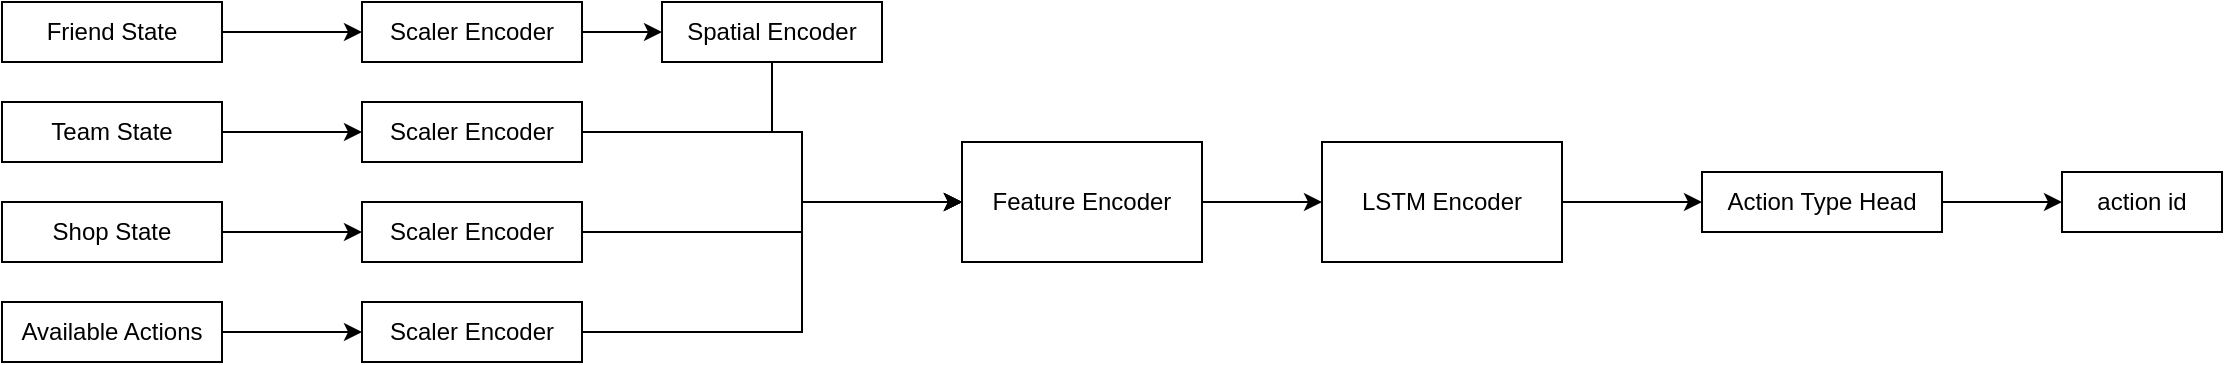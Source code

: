 <mxfile>
    <diagram id="KjKdVDct6jfivgYrSqO5" name="Page-1">
        <mxGraphModel dx="1623" dy="987" grid="1" gridSize="10" guides="1" tooltips="1" connect="1" arrows="1" fold="1" page="1" pageScale="1" pageWidth="850" pageHeight="1100" math="0" shadow="0">
            <root>
                <mxCell id="0"/>
                <mxCell id="1" parent="0"/>
                <mxCell id="15" style="edgeStyle=none;html=1;entryX=0;entryY=0.5;entryDx=0;entryDy=0;" edge="1" parent="1" source="2" target="8">
                    <mxGeometry relative="1" as="geometry"/>
                </mxCell>
                <mxCell id="2" value="Friend State" style="rounded=0;whiteSpace=wrap;html=1;" vertex="1" parent="1">
                    <mxGeometry x="200" y="360" width="110" height="30" as="geometry"/>
                </mxCell>
                <mxCell id="16" style="edgeStyle=none;html=1;entryX=0;entryY=0.5;entryDx=0;entryDy=0;" edge="1" parent="1" source="3" target="9">
                    <mxGeometry relative="1" as="geometry"/>
                </mxCell>
                <mxCell id="3" value="Team State" style="rounded=0;whiteSpace=wrap;html=1;" vertex="1" parent="1">
                    <mxGeometry x="200" y="410" width="110" height="30" as="geometry"/>
                </mxCell>
                <mxCell id="17" style="edgeStyle=none;html=1;entryX=0;entryY=0.5;entryDx=0;entryDy=0;" edge="1" parent="1" source="4" target="10">
                    <mxGeometry relative="1" as="geometry"/>
                </mxCell>
                <mxCell id="4" value="Shop State" style="rounded=0;whiteSpace=wrap;html=1;" vertex="1" parent="1">
                    <mxGeometry x="200" y="460" width="110" height="30" as="geometry"/>
                </mxCell>
                <mxCell id="18" style="edgeStyle=none;html=1;entryX=0;entryY=0.5;entryDx=0;entryDy=0;" edge="1" parent="1" source="5" target="11">
                    <mxGeometry relative="1" as="geometry"/>
                </mxCell>
                <mxCell id="5" value="Available Actions" style="rounded=0;whiteSpace=wrap;html=1;" vertex="1" parent="1">
                    <mxGeometry x="200" y="510" width="110" height="30" as="geometry"/>
                </mxCell>
                <mxCell id="19" style="edgeStyle=none;html=1;" edge="1" parent="1" source="8" target="12">
                    <mxGeometry relative="1" as="geometry"/>
                </mxCell>
                <mxCell id="8" value="Scaler Encoder" style="rounded=0;whiteSpace=wrap;html=1;" vertex="1" parent="1">
                    <mxGeometry x="380" y="360" width="110" height="30" as="geometry"/>
                </mxCell>
                <mxCell id="21" style="edgeStyle=none;html=1;entryX=0;entryY=0.5;entryDx=0;entryDy=0;rounded=0;" edge="1" parent="1" source="9" target="14">
                    <mxGeometry relative="1" as="geometry">
                        <Array as="points">
                            <mxPoint x="600" y="425"/>
                            <mxPoint x="600" y="460"/>
                        </Array>
                    </mxGeometry>
                </mxCell>
                <mxCell id="9" value="Scaler Encoder" style="rounded=0;whiteSpace=wrap;html=1;" vertex="1" parent="1">
                    <mxGeometry x="380" y="410" width="110" height="30" as="geometry"/>
                </mxCell>
                <mxCell id="22" style="edgeStyle=none;html=1;rounded=0;" edge="1" parent="1" source="10">
                    <mxGeometry relative="1" as="geometry">
                        <mxPoint x="680" y="460" as="targetPoint"/>
                        <Array as="points">
                            <mxPoint x="600" y="475"/>
                            <mxPoint x="600" y="460"/>
                        </Array>
                    </mxGeometry>
                </mxCell>
                <mxCell id="10" value="Scaler Encoder" style="rounded=0;whiteSpace=wrap;html=1;" vertex="1" parent="1">
                    <mxGeometry x="380" y="460" width="110" height="30" as="geometry"/>
                </mxCell>
                <mxCell id="23" style="edgeStyle=none;html=1;rounded=0;" edge="1" parent="1" source="11">
                    <mxGeometry relative="1" as="geometry">
                        <mxPoint x="680" y="460" as="targetPoint"/>
                        <Array as="points">
                            <mxPoint x="600" y="525"/>
                            <mxPoint x="600" y="460"/>
                        </Array>
                    </mxGeometry>
                </mxCell>
                <mxCell id="11" value="Scaler Encoder" style="rounded=0;whiteSpace=wrap;html=1;" vertex="1" parent="1">
                    <mxGeometry x="380" y="510" width="110" height="30" as="geometry"/>
                </mxCell>
                <mxCell id="20" style="edgeStyle=none;html=1;entryX=0;entryY=0.5;entryDx=0;entryDy=0;rounded=0;" edge="1" parent="1" source="12" target="14">
                    <mxGeometry relative="1" as="geometry">
                        <Array as="points">
                            <mxPoint x="585" y="425"/>
                            <mxPoint x="600" y="425"/>
                            <mxPoint x="600" y="460"/>
                        </Array>
                    </mxGeometry>
                </mxCell>
                <mxCell id="12" value="Spatial Encoder" style="rounded=0;whiteSpace=wrap;html=1;" vertex="1" parent="1">
                    <mxGeometry x="530" y="360" width="110" height="30" as="geometry"/>
                </mxCell>
                <mxCell id="25" style="edgeStyle=none;html=1;entryX=0;entryY=0.5;entryDx=0;entryDy=0;" edge="1" parent="1" source="14" target="24">
                    <mxGeometry relative="1" as="geometry"/>
                </mxCell>
                <mxCell id="14" value="Feature Encoder" style="rounded=0;whiteSpace=wrap;html=1;" vertex="1" parent="1">
                    <mxGeometry x="680" y="430" width="120" height="60" as="geometry"/>
                </mxCell>
                <mxCell id="27" style="edgeStyle=none;html=1;" edge="1" parent="1" source="24" target="26">
                    <mxGeometry relative="1" as="geometry"/>
                </mxCell>
                <mxCell id="24" value="LSTM Encoder" style="rounded=0;whiteSpace=wrap;html=1;" vertex="1" parent="1">
                    <mxGeometry x="860" y="430" width="120" height="60" as="geometry"/>
                </mxCell>
                <mxCell id="55" style="edgeStyle=none;rounded=0;html=1;entryX=0;entryY=0.5;entryDx=0;entryDy=0;" edge="1" parent="1" source="26" target="54">
                    <mxGeometry relative="1" as="geometry"/>
                </mxCell>
                <mxCell id="26" value="Action Type Head" style="rounded=0;whiteSpace=wrap;html=1;" vertex="1" parent="1">
                    <mxGeometry x="1050" y="445" width="120" height="30" as="geometry"/>
                </mxCell>
                <mxCell id="54" value="action id" style="rounded=0;whiteSpace=wrap;html=1;" vertex="1" parent="1">
                    <mxGeometry x="1230" y="445" width="80" height="30" as="geometry"/>
                </mxCell>
            </root>
        </mxGraphModel>
    </diagram>
</mxfile>